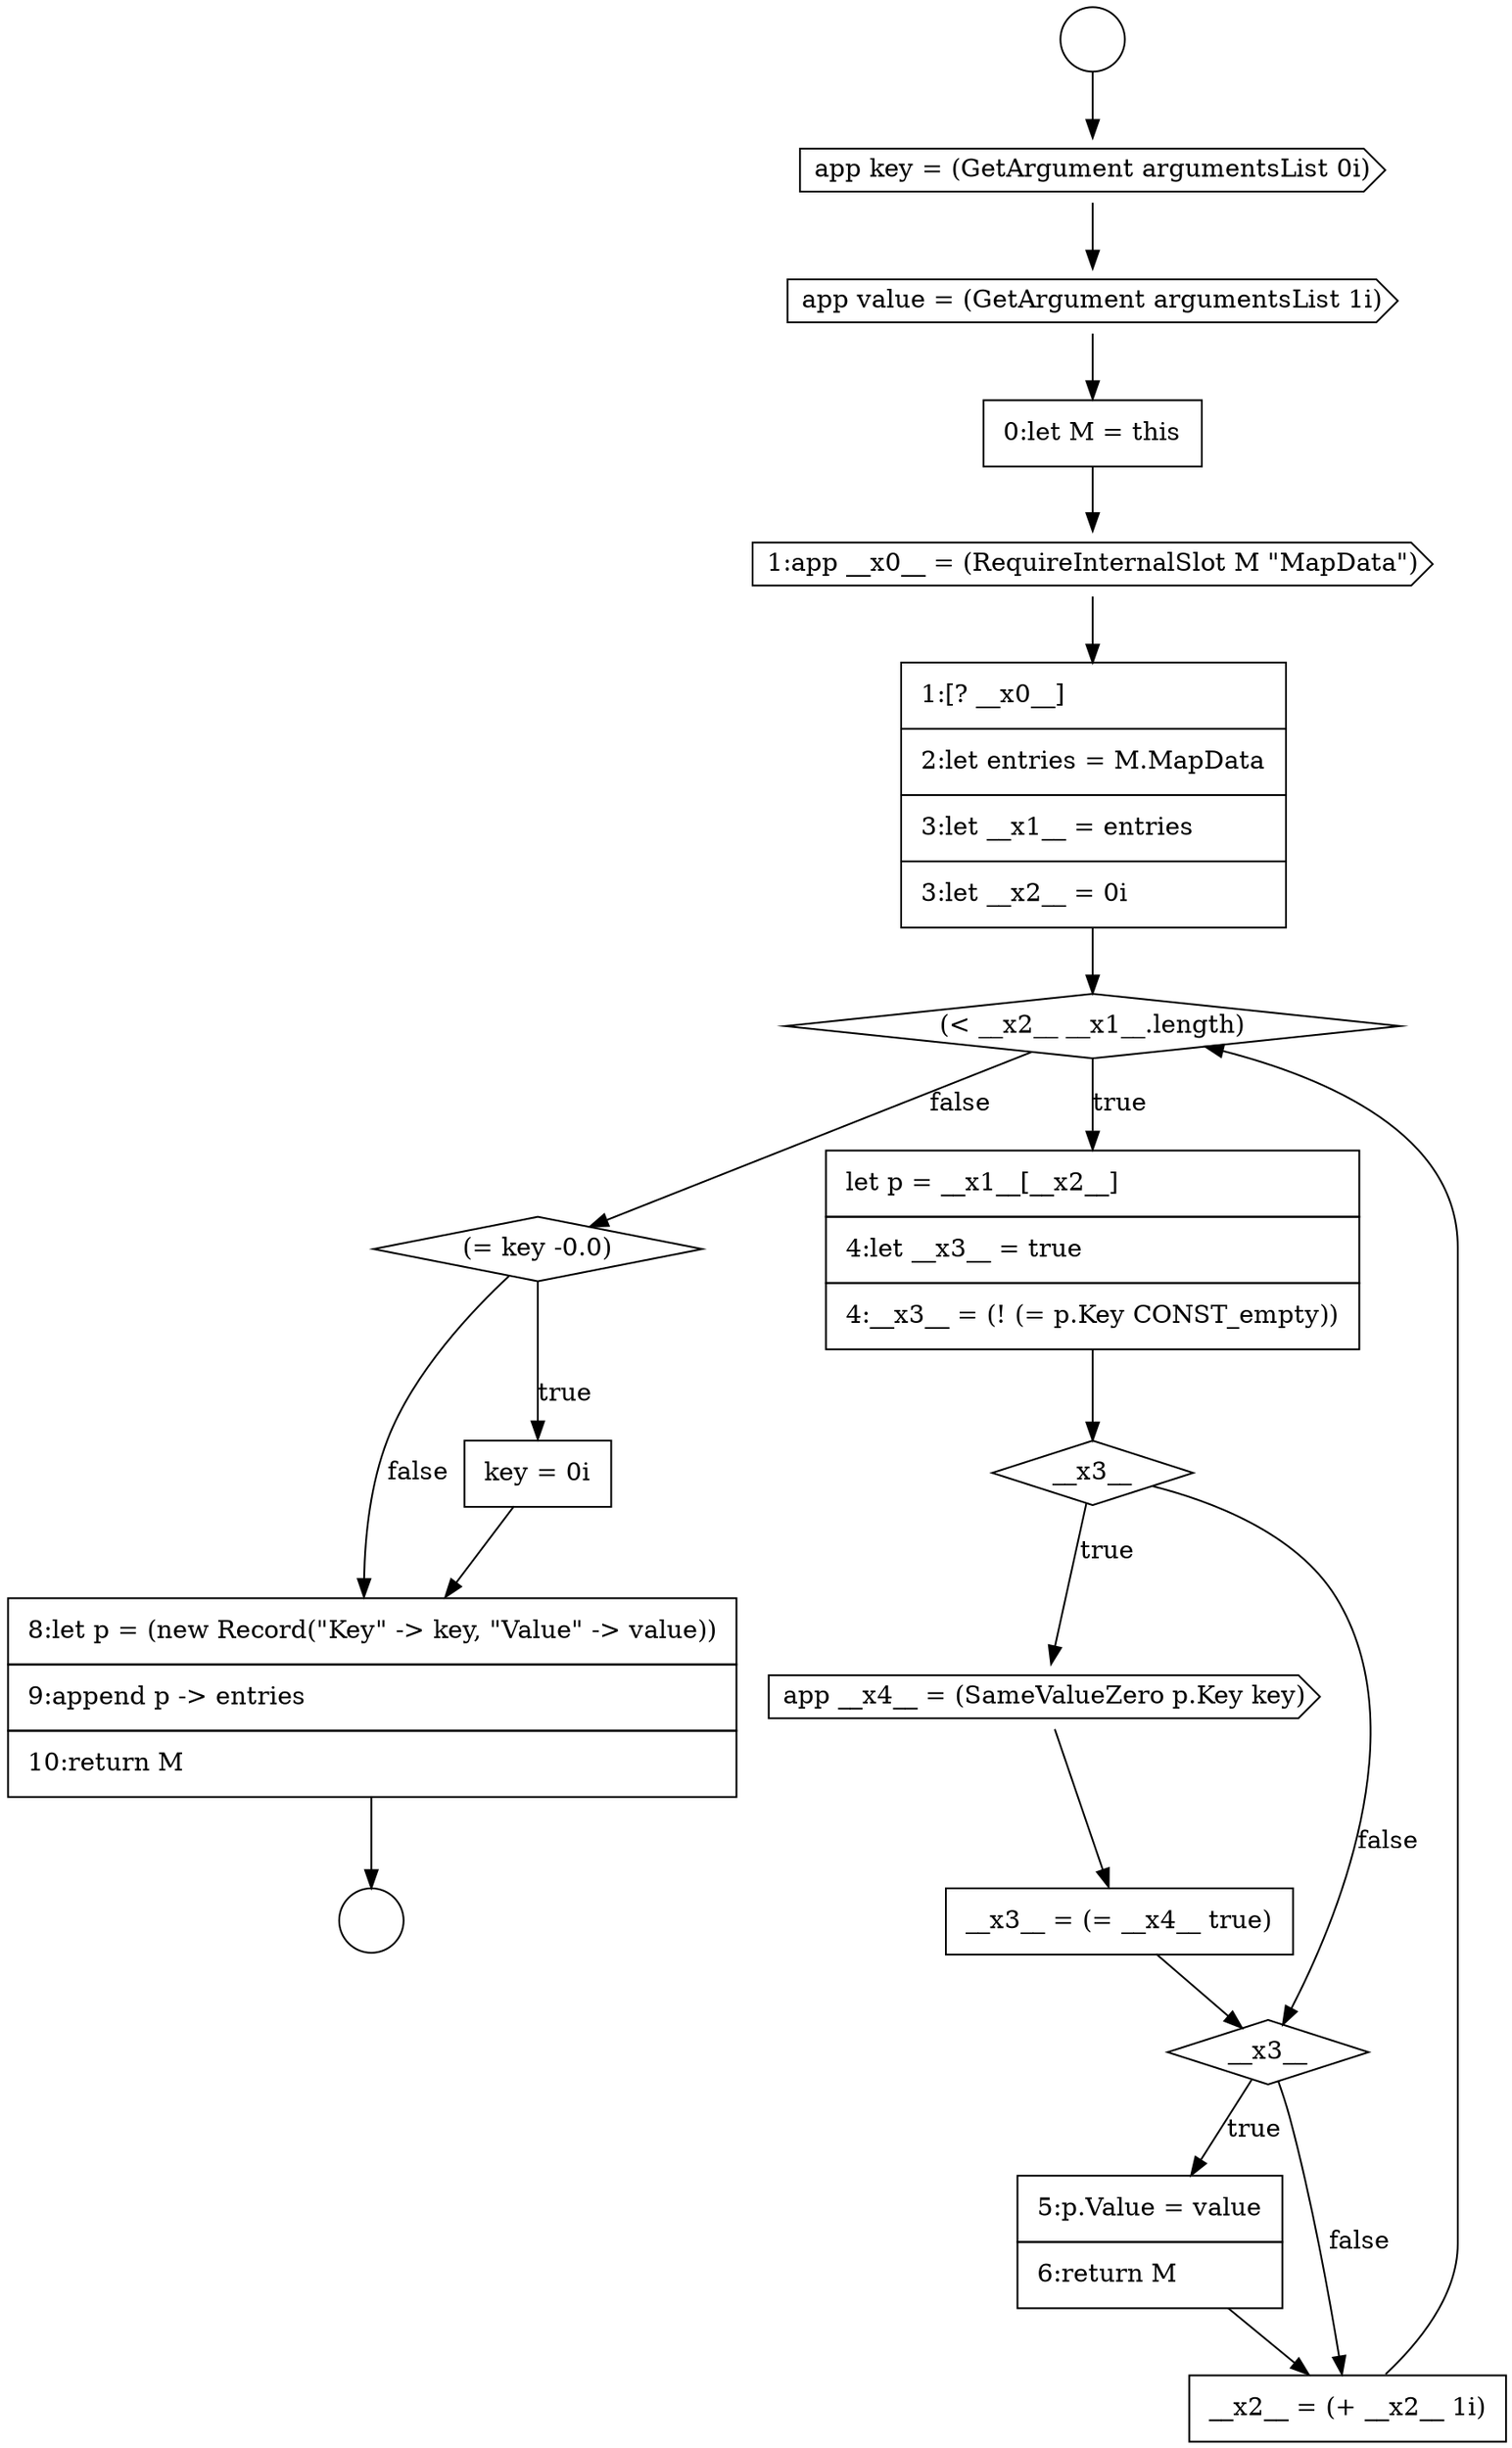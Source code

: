 digraph {
  node17043 [shape=diamond, label=<<font color="black">(&lt; __x2__ __x1__.length)</font>> color="black" fillcolor="white" style=filled]
  node17046 [shape=cds, label=<<font color="black">app __x4__ = (SameValueZero p.Key key)</font>> color="black" fillcolor="white" style=filled]
  node17053 [shape=none, margin=0, label=<<font color="black">
    <table border="0" cellborder="1" cellspacing="0" cellpadding="10">
      <tr><td align="left">8:let p = (new Record(&quot;Key&quot; -&gt; key, &quot;Value&quot; -&gt; value))</td></tr>
      <tr><td align="left">9:append p -&gt; entries</td></tr>
      <tr><td align="left">10:return M</td></tr>
    </table>
  </font>> color="black" fillcolor="white" style=filled]
  node17036 [shape=circle label=" " color="black" fillcolor="white" style=filled]
  node17049 [shape=none, margin=0, label=<<font color="black">
    <table border="0" cellborder="1" cellspacing="0" cellpadding="10">
      <tr><td align="left">5:p.Value = value</td></tr>
      <tr><td align="left">6:return M</td></tr>
    </table>
  </font>> color="black" fillcolor="white" style=filled]
  node17040 [shape=none, margin=0, label=<<font color="black">
    <table border="0" cellborder="1" cellspacing="0" cellpadding="10">
      <tr><td align="left">0:let M = this</td></tr>
    </table>
  </font>> color="black" fillcolor="white" style=filled]
  node17037 [shape=circle label=" " color="black" fillcolor="white" style=filled]
  node17042 [shape=none, margin=0, label=<<font color="black">
    <table border="0" cellborder="1" cellspacing="0" cellpadding="10">
      <tr><td align="left">1:[? __x0__]</td></tr>
      <tr><td align="left">2:let entries = M.MapData</td></tr>
      <tr><td align="left">3:let __x1__ = entries</td></tr>
      <tr><td align="left">3:let __x2__ = 0i</td></tr>
    </table>
  </font>> color="black" fillcolor="white" style=filled]
  node17050 [shape=none, margin=0, label=<<font color="black">
    <table border="0" cellborder="1" cellspacing="0" cellpadding="10">
      <tr><td align="left">__x2__ = (+ __x2__ 1i)</td></tr>
    </table>
  </font>> color="black" fillcolor="white" style=filled]
  node17041 [shape=cds, label=<<font color="black">1:app __x0__ = (RequireInternalSlot M &quot;MapData&quot;)</font>> color="black" fillcolor="white" style=filled]
  node17048 [shape=diamond, label=<<font color="black">__x3__</font>> color="black" fillcolor="white" style=filled]
  node17051 [shape=diamond, label=<<font color="black">(= key -0.0)</font>> color="black" fillcolor="white" style=filled]
  node17038 [shape=cds, label=<<font color="black">app key = (GetArgument argumentsList 0i)</font>> color="black" fillcolor="white" style=filled]
  node17045 [shape=diamond, label=<<font color="black">__x3__</font>> color="black" fillcolor="white" style=filled]
  node17044 [shape=none, margin=0, label=<<font color="black">
    <table border="0" cellborder="1" cellspacing="0" cellpadding="10">
      <tr><td align="left">let p = __x1__[__x2__]</td></tr>
      <tr><td align="left">4:let __x3__ = true</td></tr>
      <tr><td align="left">4:__x3__ = (! (= p.Key CONST_empty))</td></tr>
    </table>
  </font>> color="black" fillcolor="white" style=filled]
  node17039 [shape=cds, label=<<font color="black">app value = (GetArgument argumentsList 1i)</font>> color="black" fillcolor="white" style=filled]
  node17047 [shape=none, margin=0, label=<<font color="black">
    <table border="0" cellborder="1" cellspacing="0" cellpadding="10">
      <tr><td align="left">__x3__ = (= __x4__ true)</td></tr>
    </table>
  </font>> color="black" fillcolor="white" style=filled]
  node17052 [shape=none, margin=0, label=<<font color="black">
    <table border="0" cellborder="1" cellspacing="0" cellpadding="10">
      <tr><td align="left">key = 0i</td></tr>
    </table>
  </font>> color="black" fillcolor="white" style=filled]
  node17050 -> node17043 [ color="black"]
  node17049 -> node17050 [ color="black"]
  node17047 -> node17048 [ color="black"]
  node17043 -> node17044 [label=<<font color="black">true</font>> color="black"]
  node17043 -> node17051 [label=<<font color="black">false</font>> color="black"]
  node17039 -> node17040 [ color="black"]
  node17042 -> node17043 [ color="black"]
  node17044 -> node17045 [ color="black"]
  node17038 -> node17039 [ color="black"]
  node17048 -> node17049 [label=<<font color="black">true</font>> color="black"]
  node17048 -> node17050 [label=<<font color="black">false</font>> color="black"]
  node17041 -> node17042 [ color="black"]
  node17052 -> node17053 [ color="black"]
  node17040 -> node17041 [ color="black"]
  node17036 -> node17038 [ color="black"]
  node17053 -> node17037 [ color="black"]
  node17045 -> node17046 [label=<<font color="black">true</font>> color="black"]
  node17045 -> node17048 [label=<<font color="black">false</font>> color="black"]
  node17051 -> node17052 [label=<<font color="black">true</font>> color="black"]
  node17051 -> node17053 [label=<<font color="black">false</font>> color="black"]
  node17046 -> node17047 [ color="black"]
}
